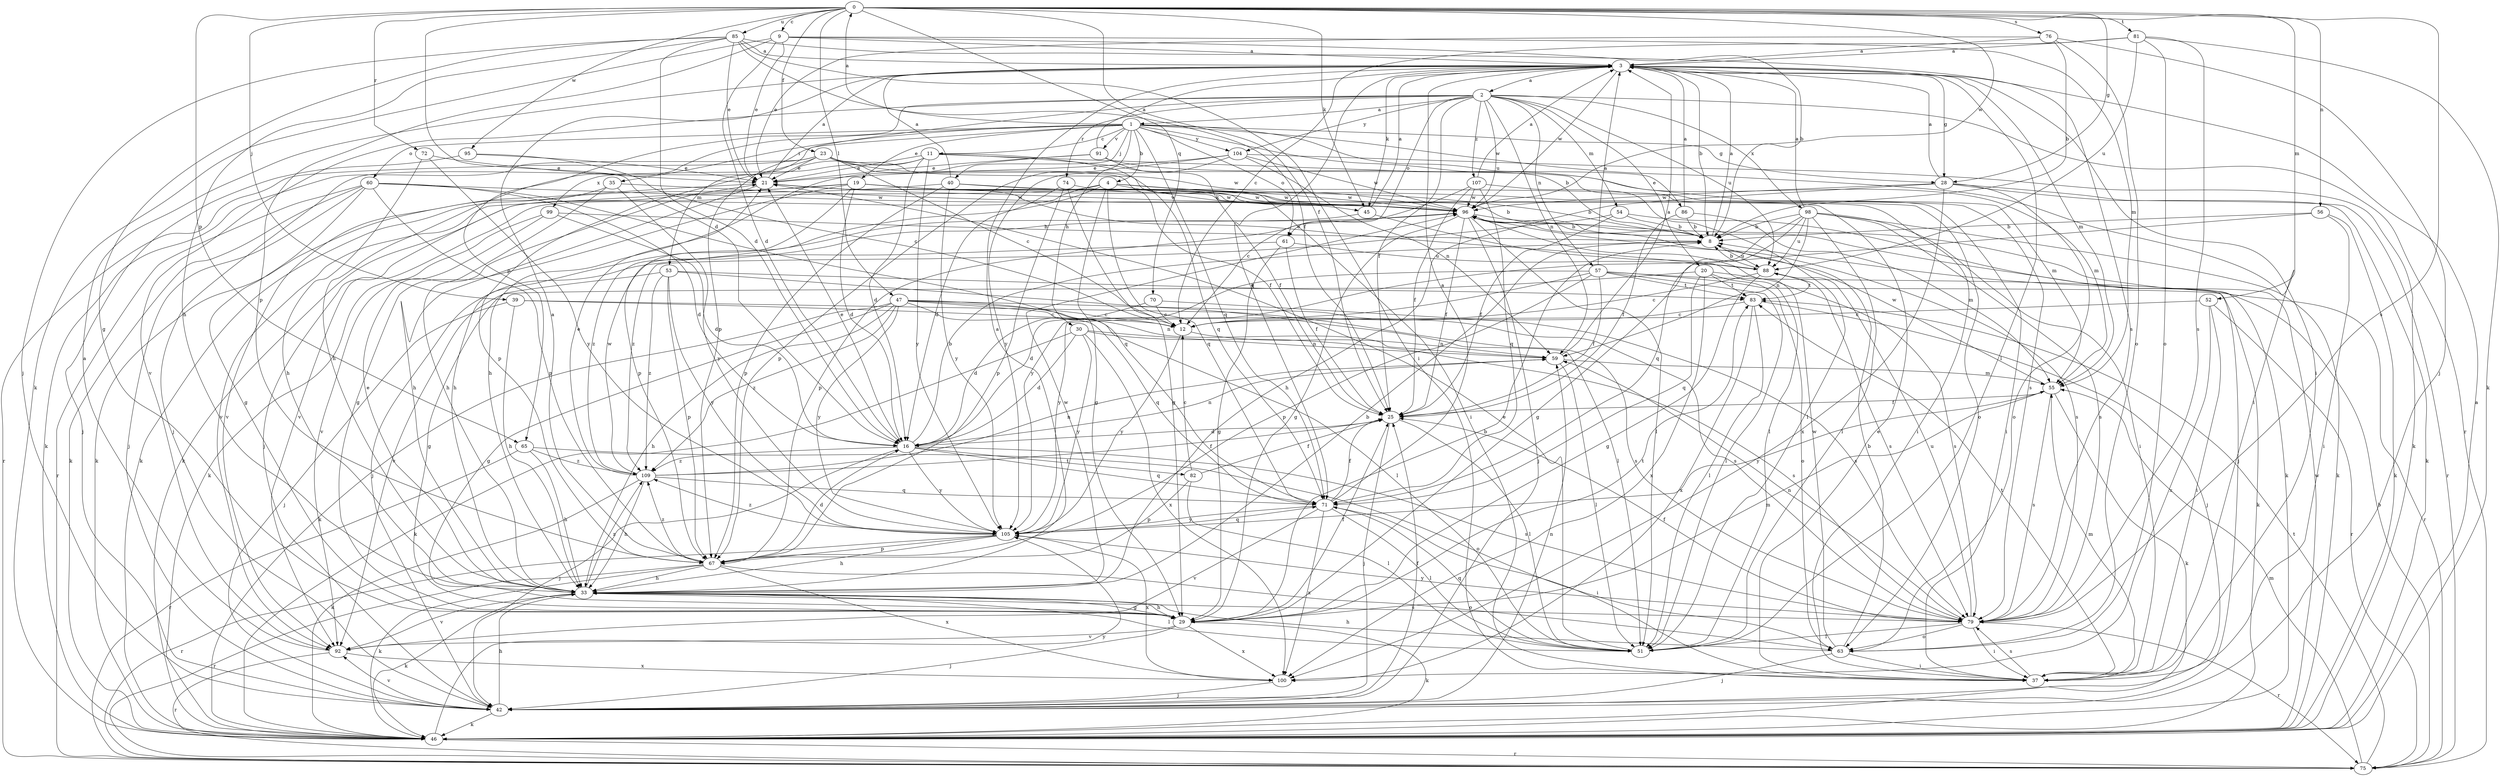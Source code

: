 strict digraph  {
0;
1;
2;
3;
4;
8;
9;
11;
12;
16;
19;
20;
21;
23;
25;
28;
29;
30;
33;
35;
37;
39;
40;
42;
45;
46;
47;
51;
52;
53;
54;
55;
56;
57;
59;
60;
61;
63;
65;
67;
70;
71;
72;
74;
75;
76;
79;
81;
82;
83;
85;
86;
88;
91;
92;
95;
96;
98;
99;
100;
104;
105;
107;
109;
0 -> 9  [label=c];
0 -> 16  [label=d];
0 -> 23  [label=f];
0 -> 25  [label=f];
0 -> 28  [label=g];
0 -> 39  [label=j];
0 -> 45  [label=k];
0 -> 47  [label=l];
0 -> 52  [label=m];
0 -> 56  [label=n];
0 -> 65  [label=p];
0 -> 70  [label=q];
0 -> 72  [label=r];
0 -> 76  [label=s];
0 -> 79  [label=s];
0 -> 81  [label=t];
0 -> 85  [label=u];
0 -> 95  [label=w];
0 -> 96  [label=w];
1 -> 0  [label=a];
1 -> 4  [label=b];
1 -> 8  [label=b];
1 -> 11  [label=c];
1 -> 19  [label=e];
1 -> 28  [label=g];
1 -> 30  [label=h];
1 -> 33  [label=h];
1 -> 35  [label=i];
1 -> 37  [label=i];
1 -> 40  [label=j];
1 -> 53  [label=m];
1 -> 60  [label=o];
1 -> 61  [label=o];
1 -> 71  [label=q];
1 -> 86  [label=u];
1 -> 91  [label=v];
1 -> 104  [label=y];
2 -> 1  [label=a];
2 -> 20  [label=e];
2 -> 25  [label=f];
2 -> 54  [label=m];
2 -> 57  [label=n];
2 -> 59  [label=n];
2 -> 61  [label=o];
2 -> 65  [label=p];
2 -> 67  [label=p];
2 -> 74  [label=r];
2 -> 75  [label=r];
2 -> 88  [label=u];
2 -> 92  [label=v];
2 -> 96  [label=w];
2 -> 98  [label=x];
2 -> 104  [label=y];
2 -> 107  [label=z];
3 -> 2  [label=a];
3 -> 8  [label=b];
3 -> 28  [label=g];
3 -> 37  [label=i];
3 -> 45  [label=k];
3 -> 51  [label=l];
3 -> 55  [label=m];
3 -> 71  [label=q];
3 -> 96  [label=w];
4 -> 8  [label=b];
4 -> 29  [label=g];
4 -> 45  [label=k];
4 -> 46  [label=k];
4 -> 67  [label=p];
4 -> 71  [label=q];
4 -> 92  [label=v];
4 -> 96  [label=w];
8 -> 3  [label=a];
8 -> 88  [label=u];
9 -> 3  [label=a];
9 -> 8  [label=b];
9 -> 16  [label=d];
9 -> 21  [label=e];
9 -> 46  [label=k];
9 -> 55  [label=m];
9 -> 67  [label=p];
11 -> 16  [label=d];
11 -> 21  [label=e];
11 -> 42  [label=j];
11 -> 55  [label=m];
11 -> 71  [label=q];
11 -> 79  [label=s];
11 -> 99  [label=x];
11 -> 105  [label=y];
12 -> 59  [label=n];
12 -> 105  [label=y];
16 -> 8  [label=b];
16 -> 21  [label=e];
16 -> 42  [label=j];
16 -> 59  [label=n];
16 -> 71  [label=q];
16 -> 79  [label=s];
16 -> 82  [label=t];
16 -> 105  [label=y];
16 -> 109  [label=z];
19 -> 8  [label=b];
19 -> 16  [label=d];
19 -> 29  [label=g];
19 -> 33  [label=h];
19 -> 37  [label=i];
19 -> 46  [label=k];
19 -> 63  [label=o];
19 -> 92  [label=v];
19 -> 96  [label=w];
20 -> 63  [label=o];
20 -> 71  [label=q];
20 -> 79  [label=s];
20 -> 83  [label=t];
20 -> 92  [label=v];
20 -> 100  [label=x];
21 -> 3  [label=a];
21 -> 33  [label=h];
21 -> 46  [label=k];
21 -> 96  [label=w];
23 -> 12  [label=c];
23 -> 21  [label=e];
23 -> 25  [label=f];
23 -> 37  [label=i];
23 -> 46  [label=k];
23 -> 67  [label=p];
23 -> 75  [label=r];
23 -> 96  [label=w];
25 -> 16  [label=d];
25 -> 42  [label=j];
25 -> 51  [label=l];
28 -> 3  [label=a];
28 -> 33  [label=h];
28 -> 46  [label=k];
28 -> 63  [label=o];
28 -> 75  [label=r];
28 -> 96  [label=w];
28 -> 100  [label=x];
29 -> 8  [label=b];
29 -> 25  [label=f];
29 -> 33  [label=h];
29 -> 42  [label=j];
29 -> 46  [label=k];
29 -> 55  [label=m];
29 -> 83  [label=t];
29 -> 92  [label=v];
29 -> 100  [label=x];
30 -> 16  [label=d];
30 -> 46  [label=k];
30 -> 59  [label=n];
30 -> 79  [label=s];
30 -> 100  [label=x];
30 -> 105  [label=y];
33 -> 3  [label=a];
33 -> 8  [label=b];
33 -> 21  [label=e];
33 -> 29  [label=g];
33 -> 46  [label=k];
33 -> 51  [label=l];
33 -> 79  [label=s];
33 -> 92  [label=v];
33 -> 96  [label=w];
33 -> 109  [label=z];
35 -> 33  [label=h];
35 -> 92  [label=v];
35 -> 96  [label=w];
35 -> 105  [label=y];
37 -> 21  [label=e];
37 -> 55  [label=m];
37 -> 79  [label=s];
37 -> 83  [label=t];
39 -> 12  [label=c];
39 -> 33  [label=h];
39 -> 42  [label=j];
39 -> 79  [label=s];
40 -> 3  [label=a];
40 -> 37  [label=i];
40 -> 42  [label=j];
40 -> 67  [label=p];
40 -> 96  [label=w];
40 -> 105  [label=y];
42 -> 25  [label=f];
42 -> 33  [label=h];
42 -> 46  [label=k];
42 -> 59  [label=n];
42 -> 92  [label=v];
45 -> 3  [label=a];
45 -> 51  [label=l];
45 -> 109  [label=z];
46 -> 3  [label=a];
46 -> 75  [label=r];
46 -> 96  [label=w];
46 -> 105  [label=y];
47 -> 12  [label=c];
47 -> 29  [label=g];
47 -> 33  [label=h];
47 -> 46  [label=k];
47 -> 51  [label=l];
47 -> 59  [label=n];
47 -> 71  [label=q];
47 -> 79  [label=s];
47 -> 105  [label=y];
47 -> 109  [label=z];
51 -> 21  [label=e];
51 -> 71  [label=q];
52 -> 12  [label=c];
52 -> 37  [label=i];
52 -> 75  [label=r];
52 -> 100  [label=x];
53 -> 29  [label=g];
53 -> 51  [label=l];
53 -> 67  [label=p];
53 -> 83  [label=t];
53 -> 105  [label=y];
53 -> 109  [label=z];
54 -> 8  [label=b];
54 -> 25  [label=f];
54 -> 42  [label=j];
54 -> 109  [label=z];
55 -> 25  [label=f];
55 -> 46  [label=k];
55 -> 79  [label=s];
55 -> 96  [label=w];
55 -> 105  [label=y];
56 -> 8  [label=b];
56 -> 29  [label=g];
56 -> 37  [label=i];
56 -> 46  [label=k];
57 -> 3  [label=a];
57 -> 16  [label=d];
57 -> 25  [label=f];
57 -> 46  [label=k];
57 -> 51  [label=l];
57 -> 67  [label=p];
57 -> 75  [label=r];
57 -> 83  [label=t];
57 -> 105  [label=y];
59 -> 3  [label=a];
59 -> 51  [label=l];
59 -> 55  [label=m];
60 -> 16  [label=d];
60 -> 29  [label=g];
60 -> 42  [label=j];
60 -> 46  [label=k];
60 -> 67  [label=p];
60 -> 71  [label=q];
60 -> 75  [label=r];
60 -> 96  [label=w];
61 -> 25  [label=f];
61 -> 29  [label=g];
61 -> 42  [label=j];
61 -> 88  [label=u];
63 -> 8  [label=b];
63 -> 33  [label=h];
63 -> 37  [label=i];
63 -> 42  [label=j];
63 -> 96  [label=w];
65 -> 33  [label=h];
65 -> 63  [label=o];
65 -> 75  [label=r];
65 -> 109  [label=z];
67 -> 3  [label=a];
67 -> 16  [label=d];
67 -> 33  [label=h];
67 -> 46  [label=k];
67 -> 63  [label=o];
67 -> 75  [label=r];
67 -> 100  [label=x];
67 -> 109  [label=z];
70 -> 12  [label=c];
70 -> 16  [label=d];
70 -> 79  [label=s];
71 -> 3  [label=a];
71 -> 25  [label=f];
71 -> 37  [label=i];
71 -> 51  [label=l];
71 -> 92  [label=v];
71 -> 100  [label=x];
71 -> 105  [label=y];
72 -> 21  [label=e];
72 -> 33  [label=h];
72 -> 105  [label=y];
74 -> 16  [label=d];
74 -> 29  [label=g];
74 -> 67  [label=p];
74 -> 96  [label=w];
75 -> 8  [label=b];
75 -> 55  [label=m];
75 -> 83  [label=t];
76 -> 3  [label=a];
76 -> 8  [label=b];
76 -> 21  [label=e];
76 -> 42  [label=j];
76 -> 63  [label=o];
79 -> 25  [label=f];
79 -> 37  [label=i];
79 -> 51  [label=l];
79 -> 59  [label=n];
79 -> 63  [label=o];
79 -> 75  [label=r];
79 -> 88  [label=u];
79 -> 105  [label=y];
81 -> 3  [label=a];
81 -> 12  [label=c];
81 -> 46  [label=k];
81 -> 63  [label=o];
81 -> 79  [label=s];
81 -> 88  [label=u];
82 -> 12  [label=c];
82 -> 25  [label=f];
82 -> 51  [label=l];
82 -> 67  [label=p];
83 -> 12  [label=c];
83 -> 42  [label=j];
83 -> 51  [label=l];
83 -> 100  [label=x];
85 -> 3  [label=a];
85 -> 16  [label=d];
85 -> 21  [label=e];
85 -> 25  [label=f];
85 -> 29  [label=g];
85 -> 33  [label=h];
85 -> 37  [label=i];
85 -> 42  [label=j];
85 -> 79  [label=s];
86 -> 3  [label=a];
86 -> 8  [label=b];
86 -> 25  [label=f];
86 -> 55  [label=m];
88 -> 8  [label=b];
88 -> 12  [label=c];
88 -> 21  [label=e];
88 -> 29  [label=g];
88 -> 79  [label=s];
88 -> 83  [label=t];
91 -> 3  [label=a];
91 -> 21  [label=e];
91 -> 25  [label=f];
91 -> 33  [label=h];
91 -> 55  [label=m];
92 -> 3  [label=a];
92 -> 75  [label=r];
92 -> 100  [label=x];
95 -> 12  [label=c];
95 -> 21  [label=e];
95 -> 42  [label=j];
96 -> 8  [label=b];
96 -> 25  [label=f];
96 -> 29  [label=g];
96 -> 42  [label=j];
96 -> 46  [label=k];
96 -> 51  [label=l];
96 -> 67  [label=p];
96 -> 79  [label=s];
98 -> 3  [label=a];
98 -> 8  [label=b];
98 -> 37  [label=i];
98 -> 46  [label=k];
98 -> 51  [label=l];
98 -> 59  [label=n];
98 -> 71  [label=q];
98 -> 79  [label=s];
98 -> 88  [label=u];
98 -> 105  [label=y];
99 -> 8  [label=b];
99 -> 16  [label=d];
99 -> 46  [label=k];
99 -> 92  [label=v];
100 -> 42  [label=j];
104 -> 21  [label=e];
104 -> 46  [label=k];
104 -> 59  [label=n];
104 -> 67  [label=p];
104 -> 96  [label=w];
104 -> 105  [label=y];
105 -> 33  [label=h];
105 -> 67  [label=p];
105 -> 71  [label=q];
105 -> 75  [label=r];
105 -> 100  [label=x];
105 -> 109  [label=z];
107 -> 3  [label=a];
107 -> 12  [label=c];
107 -> 25  [label=f];
107 -> 51  [label=l];
107 -> 71  [label=q];
107 -> 96  [label=w];
109 -> 21  [label=e];
109 -> 25  [label=f];
109 -> 33  [label=h];
109 -> 46  [label=k];
109 -> 59  [label=n];
109 -> 71  [label=q];
109 -> 96  [label=w];
}
